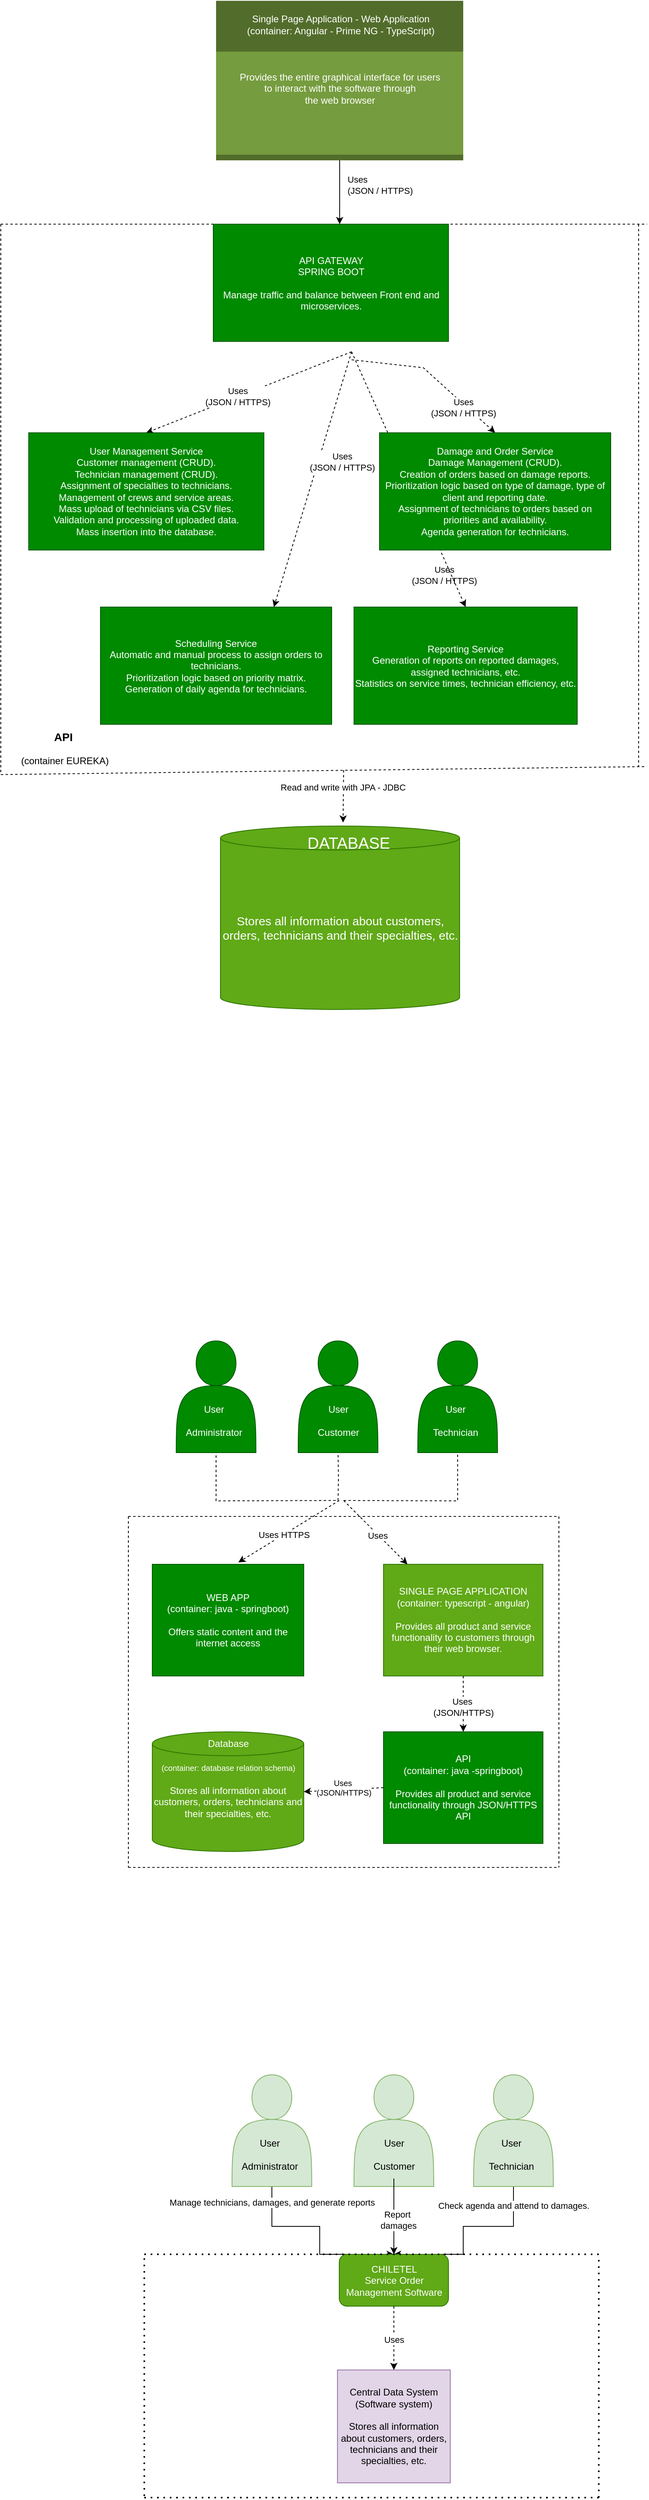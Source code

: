 <mxfile version="22.1.0" type="device">
  <diagram name="Página-1" id="ueOIBNtg_DxSxug3QEf2">
    <mxGraphModel dx="2796" dy="3327" grid="1" gridSize="10" guides="1" tooltips="1" connect="1" arrows="1" fold="1" page="1" pageScale="1" pageWidth="827" pageHeight="1169" math="0" shadow="0">
      <root>
        <mxCell id="0" />
        <mxCell id="1" parent="0" />
        <mxCell id="OL5bQyNhow3UPMDZgHF7-18" style="edgeStyle=orthogonalEdgeStyle;rounded=0;orthogonalLoop=1;jettySize=auto;html=1;entryX=0.5;entryY=0;entryDx=0;entryDy=0;" parent="1" source="OL5bQyNhow3UPMDZgHF7-1" target="OL5bQyNhow3UPMDZgHF7-11" edge="1">
          <mxGeometry relative="1" as="geometry">
            <Array as="points">
              <mxPoint x="-460" y="550" />
              <mxPoint x="-400" y="550" />
              <mxPoint x="-400" y="585" />
            </Array>
          </mxGeometry>
        </mxCell>
        <mxCell id="OL5bQyNhow3UPMDZgHF7-19" value="Manage technicians, damages, and generate reports" style="edgeLabel;html=1;align=center;verticalAlign=middle;resizable=0;points=[];" parent="OL5bQyNhow3UPMDZgHF7-18" vertex="1" connectable="0">
          <mxGeometry x="-0.781" y="1" relative="1" as="geometry">
            <mxPoint x="-1" y="-6" as="offset" />
          </mxGeometry>
        </mxCell>
        <mxCell id="OL5bQyNhow3UPMDZgHF7-1" value="" style="shape=actor;whiteSpace=wrap;html=1;fillColor=#d5e8d4;strokeColor=#82b366;" parent="1" vertex="1">
          <mxGeometry x="-510" y="360" width="100" height="140" as="geometry" />
        </mxCell>
        <mxCell id="OL5bQyNhow3UPMDZgHF7-4" value="User&lt;br&gt;&lt;br&gt;Administrator" style="text;html=1;align=center;verticalAlign=middle;resizable=0;points=[];autosize=1;" parent="1" vertex="1">
          <mxGeometry x="-508" y="430" width="90" height="60" as="geometry" />
        </mxCell>
        <mxCell id="OL5bQyNhow3UPMDZgHF7-5" value="" style="shape=actor;whiteSpace=wrap;html=1;fillColor=#d5e8d4;strokeColor=#82b366;" parent="1" vertex="1">
          <mxGeometry x="-357" y="360" width="100" height="140" as="geometry" />
        </mxCell>
        <mxCell id="OL5bQyNhow3UPMDZgHF7-20" style="edgeStyle=orthogonalEdgeStyle;rounded=0;orthogonalLoop=1;jettySize=auto;html=1;" parent="1" source="OL5bQyNhow3UPMDZgHF7-6" target="OL5bQyNhow3UPMDZgHF7-11" edge="1">
          <mxGeometry relative="1" as="geometry" />
        </mxCell>
        <mxCell id="OL5bQyNhow3UPMDZgHF7-21" value="Text" style="edgeLabel;html=1;align=center;verticalAlign=middle;resizable=0;points=[];" parent="OL5bQyNhow3UPMDZgHF7-20" vertex="1" connectable="0">
          <mxGeometry x="0.003" y="1" relative="1" as="geometry">
            <mxPoint as="offset" />
          </mxGeometry>
        </mxCell>
        <mxCell id="OL5bQyNhow3UPMDZgHF7-22" value="Text" style="edgeLabel;html=1;align=center;verticalAlign=middle;resizable=0;points=[];" parent="OL5bQyNhow3UPMDZgHF7-20" vertex="1" connectable="0">
          <mxGeometry x="0.071" y="2" relative="1" as="geometry">
            <mxPoint as="offset" />
          </mxGeometry>
        </mxCell>
        <mxCell id="OL5bQyNhow3UPMDZgHF7-23" value="&lt;div&gt;Report&lt;/div&gt;&lt;div&gt;&amp;nbsp;damages&lt;/div&gt;" style="edgeLabel;html=1;align=center;verticalAlign=middle;resizable=0;points=[];" parent="OL5bQyNhow3UPMDZgHF7-20" vertex="1" connectable="0">
          <mxGeometry x="0.098" y="4" relative="1" as="geometry">
            <mxPoint as="offset" />
          </mxGeometry>
        </mxCell>
        <mxCell id="OL5bQyNhow3UPMDZgHF7-6" value="User&lt;br&gt;&lt;br&gt;Customer" style="text;html=1;align=center;verticalAlign=middle;resizable=0;points=[];autosize=1;" parent="1" vertex="1">
          <mxGeometry x="-347" y="430" width="80" height="60" as="geometry" />
        </mxCell>
        <mxCell id="OL5bQyNhow3UPMDZgHF7-24" style="edgeStyle=orthogonalEdgeStyle;rounded=0;orthogonalLoop=1;jettySize=auto;html=1;entryX=0.5;entryY=0;entryDx=0;entryDy=0;" parent="1" edge="1">
          <mxGeometry relative="1" as="geometry">
            <mxPoint x="-156.968" y="500" as="sourcePoint" />
            <mxPoint x="-307.0" y="585" as="targetPoint" />
            <Array as="points">
              <mxPoint x="-157" y="550" />
              <mxPoint x="-220" y="550" />
              <mxPoint x="-220" y="585" />
            </Array>
          </mxGeometry>
        </mxCell>
        <mxCell id="OL5bQyNhow3UPMDZgHF7-25" value="Check agenda and attend to damages." style="edgeLabel;html=1;align=center;verticalAlign=middle;resizable=0;points=[];" parent="OL5bQyNhow3UPMDZgHF7-24" vertex="1" connectable="0">
          <mxGeometry x="-0.795" relative="1" as="geometry">
            <mxPoint as="offset" />
          </mxGeometry>
        </mxCell>
        <mxCell id="OL5bQyNhow3UPMDZgHF7-7" value="" style="shape=actor;whiteSpace=wrap;html=1;fillColor=#d5e8d4;strokeColor=#82b366;" parent="1" vertex="1">
          <mxGeometry x="-207" y="360" width="100" height="140" as="geometry" />
        </mxCell>
        <mxCell id="OL5bQyNhow3UPMDZgHF7-8" value="User&lt;br&gt;&lt;br&gt;Technician" style="text;html=1;align=center;verticalAlign=middle;resizable=0;points=[];autosize=1;" parent="1" vertex="1">
          <mxGeometry x="-200" y="430" width="80" height="60" as="geometry" />
        </mxCell>
        <mxCell id="OL5bQyNhow3UPMDZgHF7-11" value="CHILETEL&lt;br&gt;Service Order Management Software" style="rounded=1;whiteSpace=wrap;html=1;fillColor=#60a917;fontColor=#ffffff;strokeColor=#2D7600;" parent="1" vertex="1">
          <mxGeometry x="-375.5" y="585" width="137" height="65" as="geometry" />
        </mxCell>
        <mxCell id="OL5bQyNhow3UPMDZgHF7-27" value="&lt;div&gt;Central Data System (Software system)&lt;/div&gt;&lt;div&gt;&lt;br&gt;&lt;/div&gt;&lt;div&gt;Stores all information about customers, orders, technicians and their specialties, etc.&lt;/div&gt;" style="whiteSpace=wrap;html=1;aspect=fixed;fillColor=#e1d5e7;strokeColor=#9673a6;" parent="1" vertex="1">
          <mxGeometry x="-377.75" y="730" width="141.5" height="141.5" as="geometry" />
        </mxCell>
        <mxCell id="OL5bQyNhow3UPMDZgHF7-31" value="" style="endArrow=none;dashed=1;html=1;dashPattern=1 3;strokeWidth=2;rounded=0;" parent="1" edge="1">
          <mxGeometry width="50" height="50" relative="1" as="geometry">
            <mxPoint x="-620" y="585" as="sourcePoint" />
            <mxPoint x="-50" y="585" as="targetPoint" />
          </mxGeometry>
        </mxCell>
        <mxCell id="OL5bQyNhow3UPMDZgHF7-32" value="" style="endArrow=none;dashed=1;html=1;dashPattern=1 3;strokeWidth=2;rounded=0;" parent="1" edge="1">
          <mxGeometry width="50" height="50" relative="1" as="geometry">
            <mxPoint x="-620" y="590" as="sourcePoint" />
            <mxPoint x="-620" y="890" as="targetPoint" />
          </mxGeometry>
        </mxCell>
        <mxCell id="OL5bQyNhow3UPMDZgHF7-33" value="" style="endArrow=none;dashed=1;html=1;dashPattern=1 3;strokeWidth=2;rounded=0;" parent="1" edge="1">
          <mxGeometry width="50" height="50" relative="1" as="geometry">
            <mxPoint x="-620" y="890" as="sourcePoint" />
            <mxPoint x="-50" y="890" as="targetPoint" />
          </mxGeometry>
        </mxCell>
        <mxCell id="OL5bQyNhow3UPMDZgHF7-34" value="" style="endArrow=none;dashed=1;html=1;dashPattern=1 3;strokeWidth=2;rounded=0;" parent="1" edge="1">
          <mxGeometry width="50" height="50" relative="1" as="geometry">
            <mxPoint x="-50" y="890" as="sourcePoint" />
            <mxPoint x="-50" y="590" as="targetPoint" />
          </mxGeometry>
        </mxCell>
        <mxCell id="OL5bQyNhow3UPMDZgHF7-36" value="" style="html=1;labelBackgroundColor=#ffffff;startArrow=none;startFill=0;startSize=6;endArrow=classic;endFill=1;endSize=6;jettySize=auto;orthogonalLoop=1;strokeWidth=1;dashed=1;fontSize=14;rounded=0;entryX=0.5;entryY=0;entryDx=0;entryDy=0;exitX=0.5;exitY=1;exitDx=0;exitDy=0;" parent="1" source="OL5bQyNhow3UPMDZgHF7-11" target="OL5bQyNhow3UPMDZgHF7-27" edge="1">
          <mxGeometry width="60" height="60" relative="1" as="geometry">
            <mxPoint x="-480" y="750" as="sourcePoint" />
            <mxPoint x="-420" y="690" as="targetPoint" />
          </mxGeometry>
        </mxCell>
        <mxCell id="OL5bQyNhow3UPMDZgHF7-37" value="Uses" style="edgeLabel;html=1;align=center;verticalAlign=middle;resizable=0;points=[];" parent="OL5bQyNhow3UPMDZgHF7-36" vertex="1" connectable="0">
          <mxGeometry x="0.037" y="1" relative="1" as="geometry">
            <mxPoint x="-1" as="offset" />
          </mxGeometry>
        </mxCell>
        <mxCell id="OL5bQyNhow3UPMDZgHF7-38" value="" style="endArrow=none;dashed=1;html=1;rounded=0;" parent="1" edge="1">
          <mxGeometry width="50" height="50" relative="1" as="geometry">
            <mxPoint x="-640" y="100" as="sourcePoint" />
            <mxPoint x="-100" y="100" as="targetPoint" />
          </mxGeometry>
        </mxCell>
        <mxCell id="OL5bQyNhow3UPMDZgHF7-39" value="" style="endArrow=none;dashed=1;html=1;rounded=0;" parent="1" edge="1">
          <mxGeometry width="50" height="50" relative="1" as="geometry">
            <mxPoint x="-100" y="-340" as="sourcePoint" />
            <mxPoint x="-100" y="100" as="targetPoint" />
          </mxGeometry>
        </mxCell>
        <mxCell id="OL5bQyNhow3UPMDZgHF7-40" value="" style="endArrow=none;dashed=1;html=1;rounded=0;" parent="1" edge="1">
          <mxGeometry width="50" height="50" relative="1" as="geometry">
            <mxPoint x="-640" y="-340" as="sourcePoint" />
            <mxPoint x="-640" y="100" as="targetPoint" />
          </mxGeometry>
        </mxCell>
        <mxCell id="OL5bQyNhow3UPMDZgHF7-41" value="" style="endArrow=none;dashed=1;html=1;rounded=0;" parent="1" edge="1">
          <mxGeometry width="50" height="50" relative="1" as="geometry">
            <mxPoint x="-640" y="-340" as="sourcePoint" />
            <mxPoint x="-100" y="-340" as="targetPoint" />
          </mxGeometry>
        </mxCell>
        <mxCell id="OL5bQyNhow3UPMDZgHF7-42" value="" style="shape=actor;whiteSpace=wrap;html=1;fillColor=#008a00;strokeColor=#005700;fontColor=#ffffff;" parent="1" vertex="1">
          <mxGeometry x="-580" y="-560" width="100" height="140" as="geometry" />
        </mxCell>
        <mxCell id="OL5bQyNhow3UPMDZgHF7-43" value="&lt;font color=&quot;#ffffff&quot;&gt;User&lt;br&gt;&lt;br&gt;Administrator&lt;/font&gt;" style="text;html=1;align=center;verticalAlign=middle;resizable=0;points=[];autosize=1;" parent="1" vertex="1">
          <mxGeometry x="-578" y="-490" width="90" height="60" as="geometry" />
        </mxCell>
        <mxCell id="OL5bQyNhow3UPMDZgHF7-44" value="" style="shape=actor;whiteSpace=wrap;html=1;fillColor=#008a00;strokeColor=#005700;fontColor=#ffffff;" parent="1" vertex="1">
          <mxGeometry x="-427" y="-560" width="100" height="140" as="geometry" />
        </mxCell>
        <mxCell id="OL5bQyNhow3UPMDZgHF7-45" value="&lt;font color=&quot;#ffffff&quot;&gt;User&lt;br&gt;&lt;br&gt;Customer&lt;/font&gt;" style="text;html=1;align=center;verticalAlign=middle;resizable=0;points=[];autosize=1;" parent="1" vertex="1">
          <mxGeometry x="-417" y="-490" width="80" height="60" as="geometry" />
        </mxCell>
        <mxCell id="OL5bQyNhow3UPMDZgHF7-46" value="" style="shape=actor;whiteSpace=wrap;html=1;fillColor=#008a00;strokeColor=#005700;fontColor=#ffffff;" parent="1" vertex="1">
          <mxGeometry x="-277" y="-560" width="100" height="140" as="geometry" />
        </mxCell>
        <mxCell id="OL5bQyNhow3UPMDZgHF7-47" value="&lt;font color=&quot;#ffffff&quot;&gt;User&lt;br&gt;&lt;br&gt;Technician&lt;/font&gt;" style="text;html=1;align=center;verticalAlign=middle;resizable=0;points=[];autosize=1;" parent="1" vertex="1">
          <mxGeometry x="-270" y="-490" width="80" height="60" as="geometry" />
        </mxCell>
        <mxCell id="OL5bQyNhow3UPMDZgHF7-48" value="" style="html=1;labelBackgroundColor=#ffffff;startArrow=none;startFill=0;startSize=6;endArrow=classic;endFill=1;endSize=6;jettySize=auto;orthogonalLoop=1;strokeWidth=1;dashed=1;fontSize=14;rounded=0;entryX=0.568;entryY=-0.017;entryDx=0;entryDy=0;entryPerimeter=0;" parent="1" target="OL5bQyNhow3UPMDZgHF7-56" edge="1">
          <mxGeometry width="60" height="60" relative="1" as="geometry">
            <mxPoint x="-375.5" y="-360" as="sourcePoint" />
            <mxPoint x="-441" y="-283" as="targetPoint" />
          </mxGeometry>
        </mxCell>
        <mxCell id="OL5bQyNhow3UPMDZgHF7-52" value="Uses HTTPS" style="edgeLabel;html=1;align=center;verticalAlign=middle;resizable=0;points=[];" parent="OL5bQyNhow3UPMDZgHF7-48" vertex="1" connectable="0">
          <mxGeometry x="0.102" relative="1" as="geometry">
            <mxPoint as="offset" />
          </mxGeometry>
        </mxCell>
        <mxCell id="OL5bQyNhow3UPMDZgHF7-49" value="" style="html=1;labelBackgroundColor=#ffffff;endArrow=none;endFill=0;jettySize=auto;orthogonalLoop=1;strokeWidth=1;dashed=1;fontSize=14;rounded=0;entryX=0.5;entryY=1;entryDx=0;entryDy=0;edgeStyle=orthogonalEdgeStyle;" parent="1" target="OL5bQyNhow3UPMDZgHF7-46" edge="1">
          <mxGeometry width="60" height="60" relative="1" as="geometry">
            <mxPoint x="-370" y="-360" as="sourcePoint" />
            <mxPoint x="-110" y="-370" as="targetPoint" />
          </mxGeometry>
        </mxCell>
        <mxCell id="OL5bQyNhow3UPMDZgHF7-50" value="" style="html=1;labelBackgroundColor=#ffffff;endArrow=none;endFill=0;jettySize=auto;orthogonalLoop=1;strokeWidth=1;dashed=1;fontSize=14;rounded=0;entryX=0.5;entryY=1;entryDx=0;entryDy=0;edgeStyle=orthogonalEdgeStyle;" parent="1" target="OL5bQyNhow3UPMDZgHF7-42" edge="1">
          <mxGeometry width="60" height="60" relative="1" as="geometry">
            <mxPoint x="-380" y="-360" as="sourcePoint" />
            <mxPoint x="-217" y="-410" as="targetPoint" />
          </mxGeometry>
        </mxCell>
        <mxCell id="OL5bQyNhow3UPMDZgHF7-51" value="" style="html=1;labelBackgroundColor=#ffffff;endArrow=none;endFill=0;jettySize=auto;orthogonalLoop=1;strokeWidth=1;dashed=1;fontSize=14;rounded=0;entryX=0.5;entryY=1;entryDx=0;entryDy=0;edgeStyle=orthogonalEdgeStyle;" parent="1" target="OL5bQyNhow3UPMDZgHF7-44" edge="1">
          <mxGeometry width="60" height="60" relative="1" as="geometry">
            <mxPoint x="-377" y="-360" as="sourcePoint" />
            <mxPoint x="-520" y="-410" as="targetPoint" />
          </mxGeometry>
        </mxCell>
        <mxCell id="OL5bQyNhow3UPMDZgHF7-53" value="" style="html=1;labelBackgroundColor=#ffffff;startArrow=none;startFill=0;startSize=6;endArrow=classic;endFill=1;endSize=6;jettySize=auto;orthogonalLoop=1;strokeWidth=1;dashed=1;fontSize=14;rounded=0;" parent="1" target="OL5bQyNhow3UPMDZgHF7-55" edge="1">
          <mxGeometry width="60" height="60" relative="1" as="geometry">
            <mxPoint x="-370" y="-360" as="sourcePoint" />
            <mxPoint x="-310" y="-280" as="targetPoint" />
          </mxGeometry>
        </mxCell>
        <mxCell id="OL5bQyNhow3UPMDZgHF7-54" value="Uses&amp;nbsp;" style="edgeLabel;html=1;align=center;verticalAlign=middle;resizable=0;points=[];" parent="OL5bQyNhow3UPMDZgHF7-53" vertex="1" connectable="0">
          <mxGeometry x="0.102" relative="1" as="geometry">
            <mxPoint as="offset" />
          </mxGeometry>
        </mxCell>
        <mxCell id="OL5bQyNhow3UPMDZgHF7-55" value="SINGLE PAGE APPLICATION&lt;br&gt;(container: typescript - angular)&lt;br&gt;&lt;br&gt;Provides all product and service functionality to customers through their web browser." style="rounded=0;whiteSpace=wrap;html=1;fillColor=#60a917;fontColor=#ffffff;strokeColor=#2D7600;" parent="1" vertex="1">
          <mxGeometry x="-320" y="-280" width="200" height="140" as="geometry" />
        </mxCell>
        <mxCell id="OL5bQyNhow3UPMDZgHF7-56" value="WEB APP&lt;br&gt;(container: java - springboot)&lt;br&gt;&lt;br&gt;Offers static content and the internet access" style="rounded=0;whiteSpace=wrap;html=1;fillColor=#008a00;fontColor=#ffffff;strokeColor=#005700;" parent="1" vertex="1">
          <mxGeometry x="-610" y="-280" width="190" height="140" as="geometry" />
        </mxCell>
        <mxCell id="OL5bQyNhow3UPMDZgHF7-57" value="API&lt;br&gt;(container: java -springboot)&lt;br&gt;&lt;br&gt;Provides all product and service functionality through JSON/HTTPS API" style="rounded=0;whiteSpace=wrap;html=1;fillColor=#008a00;fontColor=#ffffff;strokeColor=#005700;" parent="1" vertex="1">
          <mxGeometry x="-320" y="-70" width="200" height="140" as="geometry" />
        </mxCell>
        <mxCell id="OL5bQyNhow3UPMDZgHF7-58" value="Stores all information about customers, orders, technicians and their specialties, etc." style="shape=cylinder3;whiteSpace=wrap;html=1;boundedLbl=1;backgroundOutline=1;size=15;fillColor=#60a917;fontColor=#ffffff;strokeColor=#2D7600;" parent="1" vertex="1">
          <mxGeometry x="-610" y="-70" width="190" height="150" as="geometry" />
        </mxCell>
        <mxCell id="OL5bQyNhow3UPMDZgHF7-59" value="Database" style="text;html=1;align=center;verticalAlign=middle;resizable=0;points=[];autosize=1;strokeColor=none;fillColor=none;fontColor=#FFFFFF;" parent="1" vertex="1">
          <mxGeometry x="-550" y="-70" width="70" height="30" as="geometry" />
        </mxCell>
        <mxCell id="OL5bQyNhow3UPMDZgHF7-60" value="&lt;font color=&quot;#ffffff&quot;&gt;(container: database relation schema)&lt;/font&gt;" style="text;html=1;align=center;verticalAlign=middle;resizable=0;points=[];autosize=1;fontSize=10;" parent="1" vertex="1">
          <mxGeometry x="-610" y="-40" width="190" height="30" as="geometry" />
        </mxCell>
        <mxCell id="OL5bQyNhow3UPMDZgHF7-61" value="" style="html=1;labelBackgroundColor=#ffffff;startArrow=none;startFill=0;startSize=6;endArrow=classic;endFill=1;endSize=6;jettySize=auto;orthogonalLoop=1;strokeWidth=1;dashed=1;fontSize=14;rounded=0;exitX=0.5;exitY=1;exitDx=0;exitDy=0;entryX=0.5;entryY=0;entryDx=0;entryDy=0;" parent="1" source="OL5bQyNhow3UPMDZgHF7-55" target="OL5bQyNhow3UPMDZgHF7-57" edge="1">
          <mxGeometry width="60" height="60" relative="1" as="geometry">
            <mxPoint x="-261.5" y="-120" as="sourcePoint" />
            <mxPoint x="-192.5" y="-40" as="targetPoint" />
          </mxGeometry>
        </mxCell>
        <mxCell id="OL5bQyNhow3UPMDZgHF7-62" value="Uses&amp;nbsp;&lt;br&gt;(JSON/HTTPS)" style="edgeLabel;html=1;align=center;verticalAlign=middle;resizable=0;points=[];" parent="OL5bQyNhow3UPMDZgHF7-61" vertex="1" connectable="0">
          <mxGeometry x="0.102" relative="1" as="geometry">
            <mxPoint as="offset" />
          </mxGeometry>
        </mxCell>
        <mxCell id="OL5bQyNhow3UPMDZgHF7-64" value="" style="html=1;labelBackgroundColor=#ffffff;startArrow=none;startFill=0;startSize=6;endArrow=classic;endFill=1;endSize=6;jettySize=auto;orthogonalLoop=1;strokeWidth=1;dashed=1;fontSize=14;rounded=0;exitX=0;exitY=0.5;exitDx=0;exitDy=0;entryX=1;entryY=0.5;entryDx=0;entryDy=0;entryPerimeter=0;" parent="1" source="OL5bQyNhow3UPMDZgHF7-57" target="OL5bQyNhow3UPMDZgHF7-58" edge="1">
          <mxGeometry width="60" height="60" relative="1" as="geometry">
            <mxPoint x="-230" y="-130" as="sourcePoint" />
            <mxPoint x="-230" y="-60" as="targetPoint" />
          </mxGeometry>
        </mxCell>
        <mxCell id="OL5bQyNhow3UPMDZgHF7-65" value="Uses&amp;nbsp;&lt;br style=&quot;font-size: 10px;&quot;&gt;(JSON/HTTPS)" style="edgeLabel;html=1;align=center;verticalAlign=middle;resizable=0;points=[];fontSize=10;" parent="OL5bQyNhow3UPMDZgHF7-64" vertex="1" connectable="0">
          <mxGeometry x="0.102" relative="1" as="geometry">
            <mxPoint x="5" y="-3" as="offset" />
          </mxGeometry>
        </mxCell>
        <mxCell id="8iw5bXmUXeRcCfGArWa_-1" value="" style="endArrow=none;dashed=1;html=1;rounded=0;" parent="1" edge="1">
          <mxGeometry width="50" height="50" relative="1" as="geometry">
            <mxPoint x="-800" y="-1270" as="sourcePoint" />
            <mxPoint x="10" y="-1280" as="targetPoint" />
          </mxGeometry>
        </mxCell>
        <mxCell id="8iw5bXmUXeRcCfGArWa_-2" value="" style="endArrow=none;dashed=1;html=1;rounded=0;" parent="1" edge="1">
          <mxGeometry width="50" height="50" relative="1" as="geometry">
            <mxPoint y="-1960" as="sourcePoint" />
            <mxPoint y="-1280" as="targetPoint" />
            <Array as="points" />
          </mxGeometry>
        </mxCell>
        <mxCell id="8iw5bXmUXeRcCfGArWa_-3" value="" style="endArrow=none;dashed=1;html=1;rounded=0;" parent="1" edge="1">
          <mxGeometry width="50" height="50" relative="1" as="geometry">
            <mxPoint x="-800" y="-1960" as="sourcePoint" />
            <mxPoint x="-800" y="-1270" as="targetPoint" />
          </mxGeometry>
        </mxCell>
        <mxCell id="8iw5bXmUXeRcCfGArWa_-4" value="" style="endArrow=none;dashed=1;html=1;rounded=0;" parent="1" edge="1">
          <mxGeometry width="50" height="50" relative="1" as="geometry">
            <mxPoint x="-800" y="-1960" as="sourcePoint" />
            <mxPoint x="10.5" y="-1960" as="targetPoint" />
          </mxGeometry>
        </mxCell>
        <mxCell id="8iw5bXmUXeRcCfGArWa_-11" value="" style="html=1;labelBackgroundColor=#ffffff;startArrow=none;startFill=0;startSize=6;endArrow=classic;endFill=1;endSize=6;jettySize=auto;orthogonalLoop=1;strokeWidth=1;dashed=1;fontSize=14;rounded=0;entryX=0.5;entryY=0;entryDx=0;entryDy=0;" parent="1" target="8iw5bXmUXeRcCfGArWa_-19" edge="1">
          <mxGeometry width="60" height="60" relative="1" as="geometry">
            <mxPoint x="-360" y="-1800" as="sourcePoint" />
            <mxPoint x="-536.58" y="-1962.38" as="targetPoint" />
          </mxGeometry>
        </mxCell>
        <mxCell id="8iw5bXmUXeRcCfGArWa_-39" value="Uses&lt;br&gt;(JSON / HTTPS)" style="edgeLabel;html=1;align=center;verticalAlign=middle;resizable=0;points=[];" parent="8iw5bXmUXeRcCfGArWa_-11" vertex="1" connectable="0">
          <mxGeometry x="0.108" y="-1" relative="1" as="geometry">
            <mxPoint as="offset" />
          </mxGeometry>
        </mxCell>
        <mxCell id="8iw5bXmUXeRcCfGArWa_-19" value="User Management Service&lt;br&gt;&lt;div&gt;Customer management (CRUD).&lt;/div&gt;&lt;div&gt;Technician management (CRUD).&lt;/div&gt;&lt;div&gt;Assignment of specialties to technicians.&lt;/div&gt;&lt;div&gt;Management of crews and service areas.&lt;/div&gt;&lt;div&gt;&lt;div&gt;Mass upload of technicians via CSV files.&lt;/div&gt;&lt;div&gt;Validation and processing of uploaded data.&lt;/div&gt;&lt;div&gt;Mass insertion into the database.&lt;/div&gt;&lt;/div&gt;" style="rounded=0;whiteSpace=wrap;html=1;fillColor=#008a00;fontColor=#ffffff;strokeColor=#005700;" parent="1" vertex="1">
          <mxGeometry x="-765" y="-1698.46" width="295" height="147" as="geometry" />
        </mxCell>
        <mxCell id="8iw5bXmUXeRcCfGArWa_-22" value="Database" style="text;html=1;align=center;verticalAlign=middle;resizable=0;points=[];autosize=1;strokeColor=none;fillColor=none;fontColor=#FFFFFF;" parent="1" vertex="1">
          <mxGeometry x="-580" y="-1445.5" width="70" height="30" as="geometry" />
        </mxCell>
        <mxCell id="8iw5bXmUXeRcCfGArWa_-23" value="&lt;font color=&quot;#ffffff&quot;&gt;(container: database relation schema)&lt;/font&gt;" style="text;html=1;align=center;verticalAlign=middle;resizable=0;points=[];autosize=1;fontSize=10;" parent="1" vertex="1">
          <mxGeometry x="-640" y="-1421.5" width="190" height="30" as="geometry" />
        </mxCell>
        <mxCell id="7fFQwDNnc-XjS2_pLSrE-2" style="edgeStyle=orthogonalEdgeStyle;rounded=0;orthogonalLoop=1;jettySize=auto;html=1;" edge="1" parent="1" source="8iw5bXmUXeRcCfGArWa_-28">
          <mxGeometry relative="1" as="geometry">
            <mxPoint x="-375.0" y="-1960" as="targetPoint" />
          </mxGeometry>
        </mxCell>
        <mxCell id="8iw5bXmUXeRcCfGArWa_-28" value="" style="outlineConnect=0;dashed=0;verticalLabelPosition=bottom;verticalAlign=top;align=center;html=1;shape=mxgraph.aws3.apps;fillColor=#759C3E;gradientColor=none;" parent="1" vertex="1">
          <mxGeometry x="-530" y="-2240" width="310" height="200" as="geometry" />
        </mxCell>
        <mxCell id="8iw5bXmUXeRcCfGArWa_-29" value="Single Page Application - Web Application&lt;br&gt;(container: Angular - Prime NG - TypeScript)" style="text;html=1;align=center;verticalAlign=middle;resizable=0;points=[];autosize=1;strokeColor=none;fillColor=none;fontColor=#FFFFFF;" parent="1" vertex="1">
          <mxGeometry x="-504.5" y="-2230" width="260" height="40" as="geometry" />
        </mxCell>
        <mxCell id="8iw5bXmUXeRcCfGArWa_-31" value="Provides the entire graphical interface for users&lt;br&gt;to interact with the software through&lt;br&gt;the web browser" style="text;html=1;align=center;verticalAlign=middle;resizable=0;points=[];autosize=1;strokeColor=none;fillColor=none;fontColor=#FFFFFF;" parent="1" vertex="1">
          <mxGeometry x="-510" y="-2160" width="270" height="60" as="geometry" />
        </mxCell>
        <mxCell id="8iw5bXmUXeRcCfGArWa_-32" value="" style="html=1;labelBackgroundColor=#ffffff;startArrow=none;startFill=0;startSize=6;endArrow=classic;endFill=1;endSize=6;jettySize=auto;orthogonalLoop=1;strokeWidth=1;dashed=1;fontSize=14;rounded=0;entryX=0.5;entryY=0;entryDx=0;entryDy=0;" parent="1" target="8iw5bXmUXeRcCfGArWa_-36" edge="1">
          <mxGeometry width="60" height="60" relative="1" as="geometry">
            <mxPoint x="-360" y="-1790" as="sourcePoint" />
            <mxPoint x="-165" y="-1900" as="targetPoint" />
            <Array as="points">
              <mxPoint x="-270" y="-1780" />
            </Array>
          </mxGeometry>
        </mxCell>
        <mxCell id="8iw5bXmUXeRcCfGArWa_-34" value="Scheduling Service&lt;br&gt;&lt;div&gt;Automatic and manual process to assign orders to technicians.&lt;/div&gt;&lt;div&gt;Prioritization logic based on priority matrix.&lt;/div&gt;&lt;div&gt;Generation of daily agenda for technicians.&lt;/div&gt;" style="rounded=0;whiteSpace=wrap;html=1;fillColor=#008a00;fontColor=#ffffff;strokeColor=#005700;" parent="1" vertex="1">
          <mxGeometry x="-675" y="-1480" width="290" height="147" as="geometry" />
        </mxCell>
        <mxCell id="8iw5bXmUXeRcCfGArWa_-35" value="Reporting Service&lt;br&gt;&lt;div&gt;Generation of reports on reported damages, assigned technicians, etc.&lt;/div&gt;&lt;div&gt;Statistics on service times, technician efficiency, etc.&lt;/div&gt;" style="rounded=0;whiteSpace=wrap;html=1;fillColor=#008a00;fontColor=#ffffff;strokeColor=#005700;" parent="1" vertex="1">
          <mxGeometry x="-357" y="-1480" width="280" height="147" as="geometry" />
        </mxCell>
        <mxCell id="8iw5bXmUXeRcCfGArWa_-37" value="" style="html=1;labelBackgroundColor=#ffffff;startArrow=none;startFill=0;startSize=6;endArrow=classic;endFill=1;endSize=6;jettySize=auto;orthogonalLoop=1;strokeWidth=1;dashed=1;fontSize=14;rounded=0;entryX=0.75;entryY=0;entryDx=0;entryDy=0;" parent="1" target="8iw5bXmUXeRcCfGArWa_-34" edge="1">
          <mxGeometry width="60" height="60" relative="1" as="geometry">
            <mxPoint x="-360" y="-1800" as="sourcePoint" />
            <mxPoint x="-300" y="-1900" as="targetPoint" />
            <Array as="points" />
          </mxGeometry>
        </mxCell>
        <mxCell id="8iw5bXmUXeRcCfGArWa_-40" value="Uses&lt;br&gt;(JSON / HTTPS)" style="edgeLabel;html=1;align=center;verticalAlign=middle;resizable=0;points=[];" parent="8iw5bXmUXeRcCfGArWa_-37" vertex="1" connectable="0">
          <mxGeometry x="-0.6" y="3" relative="1" as="geometry">
            <mxPoint x="132" y="215" as="offset" />
          </mxGeometry>
        </mxCell>
        <mxCell id="8iw5bXmUXeRcCfGArWa_-38" value="" style="html=1;labelBackgroundColor=#ffffff;startArrow=none;startFill=0;startSize=6;endArrow=classic;endFill=1;endSize=6;jettySize=auto;orthogonalLoop=1;strokeWidth=1;dashed=1;fontSize=14;rounded=0;entryX=0.5;entryY=0;entryDx=0;entryDy=0;" parent="1" edge="1" target="8iw5bXmUXeRcCfGArWa_-35">
          <mxGeometry width="60" height="60" relative="1" as="geometry">
            <mxPoint x="-360" y="-1800" as="sourcePoint" />
            <mxPoint x="-310" y="-1710" as="targetPoint" />
            <Array as="points" />
          </mxGeometry>
        </mxCell>
        <mxCell id="8iw5bXmUXeRcCfGArWa_-41" value="Uses&lt;br&gt;(JSON / HTTPS)" style="edgeLabel;html=1;align=center;verticalAlign=middle;resizable=0;points=[];" parent="1" vertex="1" connectable="0">
          <mxGeometry x="-430.002" y="-1688.456" as="geometry">
            <mxPoint x="58" y="26" as="offset" />
          </mxGeometry>
        </mxCell>
        <mxCell id="8iw5bXmUXeRcCfGArWa_-42" value="&lt;span style=&quot;color: rgb(0, 0, 0); font-family: Helvetica; font-size: 11px; font-style: normal; font-variant-ligatures: normal; font-variant-caps: normal; font-weight: 400; letter-spacing: normal; orphans: 2; text-align: center; text-indent: 0px; text-transform: none; widows: 2; word-spacing: 0px; -webkit-text-stroke-width: 0px; background-color: rgb(255, 255, 255); text-decoration-thickness: initial; text-decoration-style: initial; text-decoration-color: initial; float: none; display: inline !important;&quot;&gt;Uses&lt;/span&gt;&lt;br style=&quot;border-color: var(--border-color); color: rgb(0, 0, 0); font-family: Helvetica; font-size: 11px; font-style: normal; font-variant-ligatures: normal; font-variant-caps: normal; font-weight: 400; letter-spacing: normal; orphans: 2; text-align: center; text-indent: 0px; text-transform: none; widows: 2; word-spacing: 0px; -webkit-text-stroke-width: 0px; text-decoration-thickness: initial; text-decoration-style: initial; text-decoration-color: initial;&quot;&gt;&lt;span style=&quot;color: rgb(0, 0, 0); font-family: Helvetica; font-size: 11px; font-style: normal; font-variant-ligatures: normal; font-variant-caps: normal; font-weight: 400; letter-spacing: normal; orphans: 2; text-align: center; text-indent: 0px; text-transform: none; widows: 2; word-spacing: 0px; -webkit-text-stroke-width: 0px; background-color: rgb(255, 255, 255); text-decoration-thickness: initial; text-decoration-style: initial; text-decoration-color: initial; float: none; display: inline !important;&quot;&gt;(JSON / HTTPS)&lt;/span&gt;" style="text;whiteSpace=wrap;html=1;" parent="1" vertex="1">
          <mxGeometry x="-367" y="-2030" width="110" height="50" as="geometry" />
        </mxCell>
        <mxCell id="8iw5bXmUXeRcCfGArWa_-44" value="&lt;font style=&quot;font-size: 15px;&quot;&gt;Stores all information about customers, orders, technicians and their specialties, etc.&lt;/font&gt;" style="shape=cylinder3;whiteSpace=wrap;html=1;boundedLbl=1;backgroundOutline=1;size=15;fillColor=#60a917;fontColor=#ffffff;strokeColor=#2D7600;" parent="1" vertex="1">
          <mxGeometry x="-524.5" y="-1205.5" width="300" height="230" as="geometry" />
        </mxCell>
        <mxCell id="8iw5bXmUXeRcCfGArWa_-46" value="DATABASE" style="text;html=1;align=center;verticalAlign=middle;resizable=0;points=[];autosize=1;strokeColor=none;fillColor=none;fontColor=#FFFFFF;fontSize=20;" parent="1" vertex="1">
          <mxGeometry x="-429.5" y="-1205.5" width="130" height="40" as="geometry" />
        </mxCell>
        <mxCell id="8iw5bXmUXeRcCfGArWa_-47" value="&lt;h3&gt;API&amp;nbsp;&lt;/h3&gt;(container EUREKA)" style="text;html=1;align=center;verticalAlign=middle;resizable=0;points=[];autosize=1;strokeColor=none;fillColor=none;" parent="1" vertex="1">
          <mxGeometry x="-785" y="-1345.5" width="130" height="70" as="geometry" />
        </mxCell>
        <mxCell id="8iw5bXmUXeRcCfGArWa_-48" value="" style="html=1;labelBackgroundColor=#ffffff;startArrow=none;startFill=0;startSize=6;endArrow=classic;endFill=1;endSize=6;jettySize=auto;orthogonalLoop=1;strokeWidth=1;dashed=1;fontSize=14;rounded=0;entryX=0.452;entryY=-0.109;entryDx=0;entryDy=0;entryPerimeter=0;" parent="1" target="8iw5bXmUXeRcCfGArWa_-46" edge="1">
          <mxGeometry width="60" height="60" relative="1" as="geometry">
            <mxPoint x="-370" y="-1275.5" as="sourcePoint" />
            <mxPoint x="-120" y="-905.5" as="targetPoint" />
            <Array as="points" />
          </mxGeometry>
        </mxCell>
        <mxCell id="8iw5bXmUXeRcCfGArWa_-49" value="Read and write with JPA - JDBC" style="edgeLabel;html=1;align=center;verticalAlign=middle;resizable=0;points=[];" parent="8iw5bXmUXeRcCfGArWa_-48" vertex="1" connectable="0">
          <mxGeometry x="-0.341" y="-1" relative="1" as="geometry">
            <mxPoint as="offset" />
          </mxGeometry>
        </mxCell>
        <mxCell id="7fFQwDNnc-XjS2_pLSrE-1" value="Uses&lt;br&gt;(JSON / HTTPS)" style="edgeLabel;html=1;align=center;verticalAlign=middle;resizable=0;points=[];" vertex="1" connectable="0" parent="1">
          <mxGeometry x="-219.995" y="-1729.998" as="geometry" />
        </mxCell>
        <mxCell id="7fFQwDNnc-XjS2_pLSrE-3" value="API GATEWAY&lt;br&gt;SPRING BOOT&lt;br&gt;&lt;br&gt;Manage traffic and balance between Front end and microservices." style="rounded=0;whiteSpace=wrap;html=1;fillColor=#008a00;fontColor=#ffffff;strokeColor=#005700;" vertex="1" parent="1">
          <mxGeometry x="-533.5" y="-1960" width="295" height="147" as="geometry" />
        </mxCell>
        <mxCell id="8iw5bXmUXeRcCfGArWa_-36" value="Damage and Order Service&lt;br&gt;&lt;div&gt;Damage Management (CRUD).&lt;/div&gt;&lt;div&gt;Creation of orders based on damage reports.&lt;/div&gt;&lt;div&gt;Prioritization logic based on type of damage, type of client and reporting date.&lt;/div&gt;&lt;div&gt;Assignment of technicians to orders based on priorities and availability.&lt;/div&gt;&lt;div&gt;Agenda generation for technicians.&lt;/div&gt;" style="rounded=0;whiteSpace=wrap;html=1;fillColor=#008a00;fontColor=#ffffff;strokeColor=#005700;" parent="1" vertex="1">
          <mxGeometry x="-325" y="-1698.46" width="290" height="147" as="geometry" />
        </mxCell>
      </root>
    </mxGraphModel>
  </diagram>
</mxfile>
